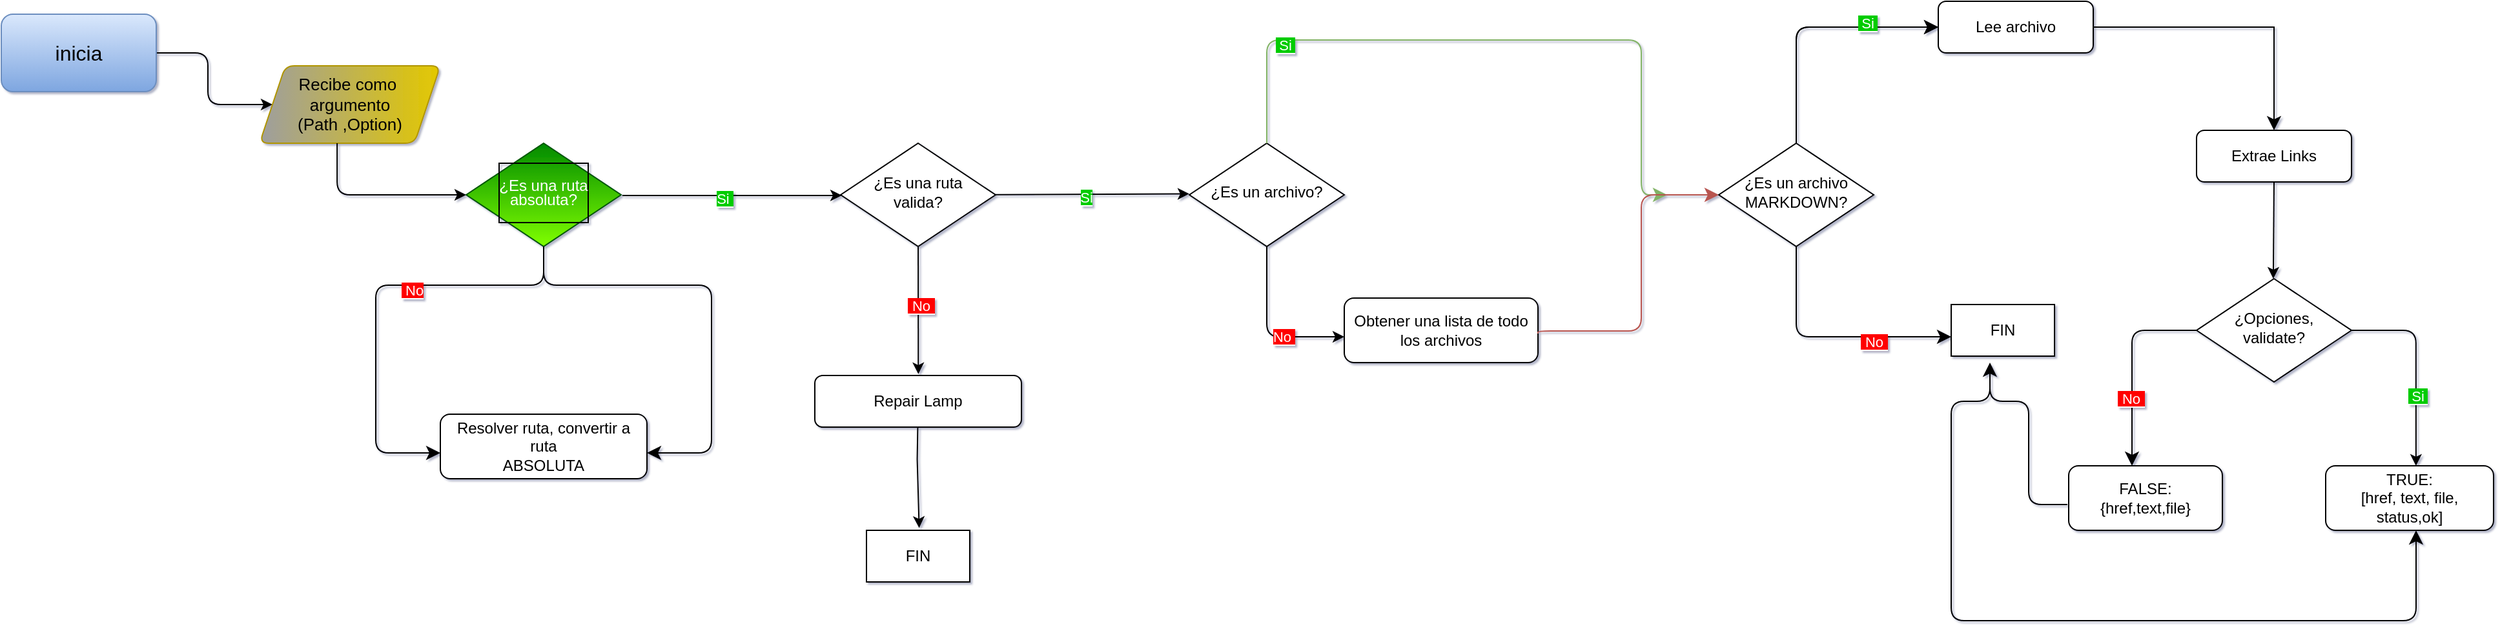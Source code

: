 <mxfile version="21.6.9" type="github">
  <diagram id="C5RBs43oDa-KdzZeNtuy" name="Page-1">
    <mxGraphModel dx="3185" dy="1060" grid="1" gridSize="20" guides="1" tooltips="1" connect="0" arrows="1" fold="1" page="0" pageScale="1" pageWidth="980" pageHeight="1390" background="none" math="0" shadow="1">
      <root>
        <mxCell id="WIyWlLk6GJQsqaUBKTNV-0" />
        <mxCell id="WIyWlLk6GJQsqaUBKTNV-1" parent="WIyWlLk6GJQsqaUBKTNV-0" />
        <mxCell id="WIyWlLk6GJQsqaUBKTNV-6" value="&lt;p style=&quot;line-height: 90%;&quot;&gt;¿Es una ruta&lt;br&gt;absoluta?&lt;/p&gt;" style="rhombus;whiteSpace=wrap;html=1;shadow=0;fontFamily=Helvetica;fontSize=12;align=center;strokeWidth=1;spacing=6;spacingTop=-4;labelBackgroundColor=none;labelBorderColor=default;fillColor=#008a00;fontColor=#ffffff;strokeColor=#005700;gradientColor=#80FF00;" parent="WIyWlLk6GJQsqaUBKTNV-1" vertex="1">
          <mxGeometry x="-580" y="160" width="120" height="80" as="geometry" />
        </mxCell>
        <mxCell id="WIyWlLk6GJQsqaUBKTNV-11" value="Resolver ruta, convertir a ruta&lt;br&gt;ABSOLUTA" style="rounded=1;whiteSpace=wrap;html=1;fontSize=12;glass=0;strokeWidth=1;shadow=0;" parent="WIyWlLk6GJQsqaUBKTNV-1" vertex="1">
          <mxGeometry x="-600" y="370" width="160" height="50" as="geometry" />
        </mxCell>
        <mxCell id="c_P0hSTcN6kzpW9nxXxJ-16" value="" style="edgeStyle=elbowEdgeStyle;elbow=horizontal;html=1;rounded=1;curved=0;sourcePerimeterSpacing=0;targetPerimeterSpacing=0;startSize=6;endSize=6;" parent="WIyWlLk6GJQsqaUBKTNV-1" edge="1">
          <mxGeometry relative="1" as="geometry">
            <mxPoint x="-820" y="90" as="sourcePoint" />
            <mxPoint x="-730" y="130" as="targetPoint" />
            <Array as="points">
              <mxPoint x="-780" y="100" />
            </Array>
          </mxGeometry>
        </mxCell>
        <mxCell id="c_P0hSTcN6kzpW9nxXxJ-18" value="&lt;font style=&quot;font-size: 13px;&quot;&gt;Recibe como&amp;nbsp;&lt;br&gt;argumento&lt;br&gt;(Path ,Option)&lt;/font&gt;" style="shape=parallelogram;perimeter=parallelogramPerimeter;whiteSpace=wrap;html=1;fixedSize=1;rounded=1;arcSize=14;fillColor=#e3c800;fontColor=#000000;strokeColor=#B09500;gradientColor=#9E9E9E;gradientDirection=west;" parent="WIyWlLk6GJQsqaUBKTNV-1" vertex="1">
          <mxGeometry x="-740" y="100" width="140" height="60" as="geometry" />
        </mxCell>
        <mxCell id="c_P0hSTcN6kzpW9nxXxJ-19" value="" style="edgeStyle=elbowEdgeStyle;elbow=vertical;html=1;rounded=1;curved=0;sourcePerimeterSpacing=0;targetPerimeterSpacing=0;startSize=6;endSize=6;exitX=0.429;exitY=1;exitDx=0;exitDy=0;exitPerimeter=0;" parent="WIyWlLk6GJQsqaUBKTNV-1" source="c_P0hSTcN6kzpW9nxXxJ-18" edge="1">
          <mxGeometry relative="1" as="geometry">
            <mxPoint x="-680" y="170" as="sourcePoint" />
            <mxPoint x="-580" y="200" as="targetPoint" />
            <Array as="points">
              <mxPoint x="-620" y="200" />
            </Array>
          </mxGeometry>
        </mxCell>
        <mxCell id="c_P0hSTcN6kzpW9nxXxJ-54" value="" style="endArrow=classic;html=1;rounded=0;" parent="WIyWlLk6GJQsqaUBKTNV-1" edge="1">
          <mxGeometry width="50" height="50" relative="1" as="geometry">
            <mxPoint x="-459" y="200.44" as="sourcePoint" />
            <mxPoint x="-289" y="200.44" as="targetPoint" />
          </mxGeometry>
        </mxCell>
        <mxCell id="c_P0hSTcN6kzpW9nxXxJ-58" value="&lt;font style=&quot;background-color: rgb(0, 204, 0);&quot; color=&quot;#ffffff&quot;&gt;Si&amp;nbsp;&lt;/font&gt;" style="edgeLabel;html=1;align=center;verticalAlign=middle;resizable=0;points=[];" parent="c_P0hSTcN6kzpW9nxXxJ-54" vertex="1" connectable="0">
          <mxGeometry x="-0.073" y="-2" relative="1" as="geometry">
            <mxPoint as="offset" />
          </mxGeometry>
        </mxCell>
        <mxCell id="c_P0hSTcN6kzpW9nxXxJ-59" value="¿Es una ruta&lt;br&gt;valida?" style="rhombus;whiteSpace=wrap;html=1;shadow=0;fontFamily=Helvetica;fontSize=12;align=center;strokeWidth=1;spacing=6;spacingTop=-4;" parent="WIyWlLk6GJQsqaUBKTNV-1" vertex="1">
          <mxGeometry x="-290" y="160" width="120" height="80" as="geometry" />
        </mxCell>
        <mxCell id="c_P0hSTcN6kzpW9nxXxJ-60" value="" style="endArrow=classic;html=1;rounded=0;" parent="WIyWlLk6GJQsqaUBKTNV-1" edge="1">
          <mxGeometry width="50" height="50" relative="1" as="geometry">
            <mxPoint x="-170" y="199.87" as="sourcePoint" />
            <mxPoint x="-20" y="199.23" as="targetPoint" />
          </mxGeometry>
        </mxCell>
        <mxCell id="c_P0hSTcN6kzpW9nxXxJ-61" value="&lt;font style=&quot;background-color: rgb(0, 204, 0);&quot; color=&quot;#ffffff&quot;&gt;Si&lt;/font&gt;" style="edgeLabel;html=1;align=center;verticalAlign=middle;resizable=0;points=[];" parent="c_P0hSTcN6kzpW9nxXxJ-60" vertex="1" connectable="0">
          <mxGeometry x="-0.073" y="-2" relative="1" as="geometry">
            <mxPoint as="offset" />
          </mxGeometry>
        </mxCell>
        <mxCell id="c_P0hSTcN6kzpW9nxXxJ-62" value="¿Es un archivo?" style="rhombus;whiteSpace=wrap;html=1;shadow=0;fontFamily=Helvetica;fontSize=12;align=center;strokeWidth=1;spacing=6;spacingTop=-4;" parent="WIyWlLk6GJQsqaUBKTNV-1" vertex="1">
          <mxGeometry x="-20" y="160" width="120" height="80" as="geometry" />
        </mxCell>
        <mxCell id="c_P0hSTcN6kzpW9nxXxJ-70" value="" style="edgeStyle=elbowEdgeStyle;elbow=vertical;html=1;rounded=1;curved=0;sourcePerimeterSpacing=0;targetPerimeterSpacing=0;startSize=6;endSize=6;" parent="WIyWlLk6GJQsqaUBKTNV-1" edge="1">
          <mxGeometry relative="1" as="geometry">
            <mxPoint x="40" y="240" as="sourcePoint" />
            <mxPoint x="100" y="310" as="targetPoint" />
            <Array as="points">
              <mxPoint x="70" y="310" />
            </Array>
          </mxGeometry>
        </mxCell>
        <mxCell id="c_P0hSTcN6kzpW9nxXxJ-73" value="&lt;span style=&quot;background-color: rgb(255, 0, 0);&quot;&gt;&lt;font color=&quot;#ffffff&quot;&gt;No&amp;nbsp;&lt;/font&gt;&lt;/span&gt;" style="edgeLabel;html=1;align=center;verticalAlign=middle;resizable=0;points=[];" parent="c_P0hSTcN6kzpW9nxXxJ-70" vertex="1" connectable="0">
          <mxGeometry x="0.278" relative="1" as="geometry">
            <mxPoint as="offset" />
          </mxGeometry>
        </mxCell>
        <mxCell id="c_P0hSTcN6kzpW9nxXxJ-74" value="Obtener una lista de todo los archivos" style="rounded=1;whiteSpace=wrap;html=1;fontSize=12;glass=0;strokeWidth=1;shadow=0;" parent="WIyWlLk6GJQsqaUBKTNV-1" vertex="1">
          <mxGeometry x="100" y="280" width="150" height="50" as="geometry" />
        </mxCell>
        <mxCell id="c_P0hSTcN6kzpW9nxXxJ-87" value="" style="edgeStyle=segmentEdgeStyle;endArrow=classic;html=1;endSize=8;startSize=8;sourcePerimeterSpacing=0;targetPerimeterSpacing=0;rounded=1;shadow=0;fillColor=#d5e8d4;strokeColor=#82b366;" parent="WIyWlLk6GJQsqaUBKTNV-1" edge="1">
          <mxGeometry width="100" relative="1" as="geometry">
            <mxPoint x="40" y="160" as="sourcePoint" />
            <mxPoint x="350" y="200" as="targetPoint" />
            <Array as="points">
              <mxPoint x="40" y="80" />
              <mxPoint x="330" y="80" />
              <mxPoint x="330" y="200" />
            </Array>
          </mxGeometry>
        </mxCell>
        <mxCell id="c_P0hSTcN6kzpW9nxXxJ-153" value="&lt;font style=&quot;background-color: rgb(0, 204, 0);&quot; color=&quot;#ffffff&quot;&gt;&amp;nbsp;Si&amp;nbsp;&lt;/font&gt;" style="edgeLabel;html=1;align=center;verticalAlign=middle;resizable=0;points=[];" parent="c_P0hSTcN6kzpW9nxXxJ-87" vertex="1" connectable="0">
          <mxGeometry x="-0.634" y="-4" relative="1" as="geometry">
            <mxPoint as="offset" />
          </mxGeometry>
        </mxCell>
        <mxCell id="c_P0hSTcN6kzpW9nxXxJ-90" value="" style="edgeStyle=segmentEdgeStyle;endArrow=classic;html=1;endSize=8;startSize=8;sourcePerimeterSpacing=0;targetPerimeterSpacing=0;rounded=1;fillColor=#f8cecc;strokeColor=#b85450;" parent="WIyWlLk6GJQsqaUBKTNV-1" edge="1">
          <mxGeometry width="100" relative="1" as="geometry">
            <mxPoint x="250" y="307.5" as="sourcePoint" />
            <mxPoint x="390" y="200" as="targetPoint" />
            <Array as="points">
              <mxPoint x="250" y="305.5" />
              <mxPoint x="330" y="305.5" />
              <mxPoint x="330" y="200.5" />
            </Array>
          </mxGeometry>
        </mxCell>
        <mxCell id="c_P0hSTcN6kzpW9nxXxJ-93" value="¿Es un archivo&lt;br&gt;MARKDOWN?" style="rhombus;whiteSpace=wrap;html=1;shadow=0;fontFamily=Helvetica;fontSize=12;align=center;strokeWidth=1;spacing=6;spacingTop=-4;" parent="WIyWlLk6GJQsqaUBKTNV-1" vertex="1">
          <mxGeometry x="390" y="160" width="120" height="80" as="geometry" />
        </mxCell>
        <mxCell id="c_P0hSTcN6kzpW9nxXxJ-94" value="" style="edgeStyle=segmentEdgeStyle;endArrow=classic;html=1;endSize=8;startSize=8;sourcePerimeterSpacing=0;targetPerimeterSpacing=0;exitX=0.5;exitY=0;exitDx=0;exitDy=0;rounded=1;" parent="WIyWlLk6GJQsqaUBKTNV-1" source="c_P0hSTcN6kzpW9nxXxJ-93" edge="1">
          <mxGeometry width="100" relative="1" as="geometry">
            <mxPoint x="420" y="70" as="sourcePoint" />
            <mxPoint x="560" y="70" as="targetPoint" />
            <Array as="points">
              <mxPoint x="450" y="70" />
            </Array>
          </mxGeometry>
        </mxCell>
        <mxCell id="c_P0hSTcN6kzpW9nxXxJ-96" value="&amp;nbsp;Si&amp;nbsp;" style="edgeLabel;html=1;align=center;verticalAlign=middle;resizable=0;points=[];" parent="c_P0hSTcN6kzpW9nxXxJ-94" vertex="1" connectable="0">
          <mxGeometry x="0.452" y="3" relative="1" as="geometry">
            <mxPoint as="offset" />
          </mxGeometry>
        </mxCell>
        <mxCell id="c_P0hSTcN6kzpW9nxXxJ-97" value="Lee archivo" style="rounded=1;whiteSpace=wrap;html=1;fontSize=12;glass=0;strokeWidth=1;shadow=0;" parent="WIyWlLk6GJQsqaUBKTNV-1" vertex="1">
          <mxGeometry x="560" y="50" width="120" height="40" as="geometry" />
        </mxCell>
        <mxCell id="c_P0hSTcN6kzpW9nxXxJ-98" value="" style="edgeStyle=segmentEdgeStyle;endArrow=classic;html=1;endSize=8;startSize=8;sourcePerimeterSpacing=0;targetPerimeterSpacing=0;exitX=0.5;exitY=0;exitDx=0;exitDy=0;rounded=1;" parent="WIyWlLk6GJQsqaUBKTNV-1" edge="1">
          <mxGeometry width="100" relative="1" as="geometry">
            <mxPoint x="450" y="160" as="sourcePoint" />
            <mxPoint x="560" y="70" as="targetPoint" />
            <Array as="points">
              <mxPoint x="450" y="70" />
            </Array>
          </mxGeometry>
        </mxCell>
        <mxCell id="c_P0hSTcN6kzpW9nxXxJ-99" value="&lt;font style=&quot;background-color: rgb(0, 204, 0);&quot; color=&quot;#ffffff&quot;&gt;&amp;nbsp;Si&amp;nbsp;&lt;/font&gt;" style="edgeLabel;html=1;align=center;verticalAlign=middle;resizable=0;points=[];" parent="c_P0hSTcN6kzpW9nxXxJ-98" vertex="1" connectable="0">
          <mxGeometry x="0.452" y="3" relative="1" as="geometry">
            <mxPoint as="offset" />
          </mxGeometry>
        </mxCell>
        <mxCell id="c_P0hSTcN6kzpW9nxXxJ-100" value="" style="edgeStyle=segmentEdgeStyle;endArrow=classic;html=1;endSize=8;startSize=8;sourcePerimeterSpacing=0;targetPerimeterSpacing=0;exitX=0.5;exitY=1;exitDx=0;exitDy=0;rounded=1;" parent="WIyWlLk6GJQsqaUBKTNV-1" source="c_P0hSTcN6kzpW9nxXxJ-93" edge="1">
          <mxGeometry width="100" relative="1" as="geometry">
            <mxPoint x="435" y="310" as="sourcePoint" />
            <mxPoint x="570" y="310" as="targetPoint" />
            <Array as="points">
              <mxPoint x="450" y="310" />
              <mxPoint x="545" y="310" />
            </Array>
          </mxGeometry>
        </mxCell>
        <mxCell id="c_P0hSTcN6kzpW9nxXxJ-102" value="&lt;span style=&quot;background-color: rgb(255, 0, 0);&quot;&gt;&lt;font color=&quot;#ffffff&quot;&gt;&amp;nbsp;No&amp;nbsp;&lt;/font&gt;&lt;/span&gt;" style="edgeLabel;html=1;align=center;verticalAlign=middle;resizable=0;points=[];" parent="c_P0hSTcN6kzpW9nxXxJ-100" vertex="1" connectable="0">
          <mxGeometry x="0.361" y="-4" relative="1" as="geometry">
            <mxPoint as="offset" />
          </mxGeometry>
        </mxCell>
        <mxCell id="c_P0hSTcN6kzpW9nxXxJ-110" value="&lt;span style=&quot;font-weight: 400;&quot;&gt;FIN&lt;/span&gt;" style="rounded=0;whiteSpace=wrap;html=1;fontStyle=1" parent="WIyWlLk6GJQsqaUBKTNV-1" vertex="1">
          <mxGeometry x="570" y="285" width="80" height="40" as="geometry" />
        </mxCell>
        <mxCell id="c_P0hSTcN6kzpW9nxXxJ-112" value="" style="edgeStyle=segmentEdgeStyle;endArrow=classic;html=1;curved=0;rounded=0;endSize=8;startSize=8;sourcePerimeterSpacing=0;targetPerimeterSpacing=0;exitX=1;exitY=0.5;exitDx=0;exitDy=0;" parent="WIyWlLk6GJQsqaUBKTNV-1" source="c_P0hSTcN6kzpW9nxXxJ-97" edge="1">
          <mxGeometry width="100" relative="1" as="geometry">
            <mxPoint x="720" y="80" as="sourcePoint" />
            <mxPoint x="820" y="150" as="targetPoint" />
            <Array as="points">
              <mxPoint x="820" y="70" />
            </Array>
          </mxGeometry>
        </mxCell>
        <mxCell id="c_P0hSTcN6kzpW9nxXxJ-113" value="Extrae Links" style="rounded=1;whiteSpace=wrap;html=1;fontSize=12;glass=0;strokeWidth=1;shadow=0;" parent="WIyWlLk6GJQsqaUBKTNV-1" vertex="1">
          <mxGeometry x="760" y="150" width="120" height="40" as="geometry" />
        </mxCell>
        <mxCell id="c_P0hSTcN6kzpW9nxXxJ-114" value="" style="edgeStyle=none;orthogonalLoop=1;jettySize=auto;html=1;rounded=0;" parent="WIyWlLk6GJQsqaUBKTNV-1" edge="1">
          <mxGeometry width="100" relative="1" as="geometry">
            <mxPoint x="820" y="190" as="sourcePoint" />
            <mxPoint x="819.44" y="265" as="targetPoint" />
            <Array as="points" />
          </mxGeometry>
        </mxCell>
        <mxCell id="c_P0hSTcN6kzpW9nxXxJ-120" style="edgeStyle=orthogonalEdgeStyle;rounded=1;orthogonalLoop=1;jettySize=auto;html=1;entryX=0.538;entryY=0;entryDx=0;entryDy=0;entryPerimeter=0;" parent="WIyWlLk6GJQsqaUBKTNV-1" source="c_P0hSTcN6kzpW9nxXxJ-115" target="c_P0hSTcN6kzpW9nxXxJ-121" edge="1">
          <mxGeometry relative="1" as="geometry">
            <mxPoint x="930" y="400" as="targetPoint" />
            <Array as="points">
              <mxPoint x="930" y="305" />
            </Array>
          </mxGeometry>
        </mxCell>
        <mxCell id="c_P0hSTcN6kzpW9nxXxJ-123" value="&lt;font color=&quot;#ffffff&quot; style=&quot;background-color: rgb(0, 204, 0);&quot;&gt;&amp;nbsp;Si&amp;nbsp;&lt;/font&gt;" style="edgeLabel;html=1;align=center;verticalAlign=middle;resizable=0;points=[];" parent="c_P0hSTcN6kzpW9nxXxJ-120" vertex="1" connectable="0">
          <mxGeometry x="0.298" y="1" relative="1" as="geometry">
            <mxPoint as="offset" />
          </mxGeometry>
        </mxCell>
        <mxCell id="c_P0hSTcN6kzpW9nxXxJ-115" value="¿Opciones,&lt;br&gt;validate?" style="rhombus;whiteSpace=wrap;html=1;shadow=0;fontFamily=Helvetica;fontSize=12;align=center;strokeWidth=1;spacing=6;spacingTop=-4;" parent="WIyWlLk6GJQsqaUBKTNV-1" vertex="1">
          <mxGeometry x="760" y="265" width="120" height="80" as="geometry" />
        </mxCell>
        <mxCell id="c_P0hSTcN6kzpW9nxXxJ-118" value="" style="edgeStyle=segmentEdgeStyle;endArrow=classic;html=1;endSize=8;startSize=8;sourcePerimeterSpacing=0;targetPerimeterSpacing=0;exitX=0;exitY=0.5;exitDx=0;exitDy=0;rounded=1;" parent="WIyWlLk6GJQsqaUBKTNV-1" source="c_P0hSTcN6kzpW9nxXxJ-115" edge="1">
          <mxGeometry width="100" relative="1" as="geometry">
            <mxPoint x="740" y="307.5" as="sourcePoint" />
            <mxPoint x="710" y="410" as="targetPoint" />
            <Array as="points">
              <mxPoint x="710" y="305" />
            </Array>
          </mxGeometry>
        </mxCell>
        <mxCell id="c_P0hSTcN6kzpW9nxXxJ-167" value="&lt;span style=&quot;background-color: rgb(255, 0, 0);&quot;&gt;&lt;font color=&quot;#ffffff&quot;&gt;&amp;nbsp;No&amp;nbsp;&lt;/font&gt;&lt;/span&gt;" style="edgeLabel;html=1;align=center;verticalAlign=middle;resizable=0;points=[];" parent="c_P0hSTcN6kzpW9nxXxJ-118" vertex="1" connectable="0">
          <mxGeometry x="0.32" y="-1" relative="1" as="geometry">
            <mxPoint as="offset" />
          </mxGeometry>
        </mxCell>
        <mxCell id="c_P0hSTcN6kzpW9nxXxJ-121" value="TRUE:&lt;br&gt;[href, text, file, status,ok]" style="rounded=1;whiteSpace=wrap;html=1;fontSize=12;glass=0;strokeWidth=1;shadow=0;" parent="WIyWlLk6GJQsqaUBKTNV-1" vertex="1">
          <mxGeometry x="860" y="410" width="130" height="50" as="geometry" />
        </mxCell>
        <mxCell id="c_P0hSTcN6kzpW9nxXxJ-122" value="FALSE:&lt;br&gt;{href,text,file}" style="rounded=1;whiteSpace=wrap;html=1;fontSize=12;glass=0;strokeWidth=1;shadow=0;" parent="WIyWlLk6GJQsqaUBKTNV-1" vertex="1">
          <mxGeometry x="661" y="410" width="119" height="50" as="geometry" />
        </mxCell>
        <mxCell id="c_P0hSTcN6kzpW9nxXxJ-127" value="" style="edgeStyle=segmentEdgeStyle;endArrow=classic;html=1;endSize=8;startSize=8;sourcePerimeterSpacing=0;targetPerimeterSpacing=0;rounded=1;" parent="WIyWlLk6GJQsqaUBKTNV-1" edge="1">
          <mxGeometry width="100" relative="1" as="geometry">
            <mxPoint x="660" y="440" as="sourcePoint" />
            <mxPoint x="600" y="330" as="targetPoint" />
            <Array as="points">
              <mxPoint x="630" y="440" />
              <mxPoint x="630" y="360" />
              <mxPoint x="600" y="360" />
            </Array>
          </mxGeometry>
        </mxCell>
        <mxCell id="c_P0hSTcN6kzpW9nxXxJ-125" value="" style="edgeStyle=segmentEdgeStyle;endArrow=classic;html=1;endSize=8;startSize=8;sourcePerimeterSpacing=0;targetPerimeterSpacing=0;rounded=1;" parent="WIyWlLk6GJQsqaUBKTNV-1" edge="1">
          <mxGeometry width="100" relative="1" as="geometry">
            <mxPoint x="600" y="340" as="sourcePoint" />
            <mxPoint x="930" y="460" as="targetPoint" />
            <Array as="points">
              <mxPoint x="600" y="360" />
              <mxPoint x="570" y="360" />
              <mxPoint x="570" y="530" />
              <mxPoint x="930" y="530" />
            </Array>
          </mxGeometry>
        </mxCell>
        <mxCell id="c_P0hSTcN6kzpW9nxXxJ-139" value="" style="edgeStyle=segmentEdgeStyle;endArrow=classic;html=1;rounded=1;endSize=8;startSize=8;sourcePerimeterSpacing=0;targetPerimeterSpacing=0;labelBackgroundColor=#2cba4f;" parent="WIyWlLk6GJQsqaUBKTNV-1" edge="1">
          <mxGeometry width="100" relative="1" as="geometry">
            <mxPoint x="-520" y="240" as="sourcePoint" />
            <mxPoint x="-600" y="400" as="targetPoint" />
            <Array as="points">
              <mxPoint x="-520" y="270" />
              <mxPoint x="-650" y="270" />
              <mxPoint x="-650" y="400" />
            </Array>
          </mxGeometry>
        </mxCell>
        <mxCell id="c_P0hSTcN6kzpW9nxXxJ-150" value="&lt;font style=&quot;background-color: rgb(255, 0, 0);&quot; color=&quot;#ffffff&quot;&gt;&amp;nbsp;No&lt;/font&gt;" style="edgeLabel;html=1;align=center;verticalAlign=middle;resizable=0;points=[];fillColor=#00CC00;" parent="c_P0hSTcN6kzpW9nxXxJ-139" vertex="1" connectable="0">
          <mxGeometry x="-0.227" y="4" relative="1" as="geometry">
            <mxPoint x="-1" as="offset" />
          </mxGeometry>
        </mxCell>
        <mxCell id="c_P0hSTcN6kzpW9nxXxJ-140" value="" style="edgeStyle=segmentEdgeStyle;endArrow=classic;html=1;rounded=1;endSize=8;startSize=8;sourcePerimeterSpacing=0;targetPerimeterSpacing=0;" parent="WIyWlLk6GJQsqaUBKTNV-1" edge="1">
          <mxGeometry width="100" relative="1" as="geometry">
            <mxPoint x="-520" y="240" as="sourcePoint" />
            <mxPoint x="-440" y="400" as="targetPoint" />
            <Array as="points">
              <mxPoint x="-520" y="270" />
              <mxPoint x="-390" y="270" />
              <mxPoint x="-390" y="400" />
            </Array>
          </mxGeometry>
        </mxCell>
        <mxCell id="c_P0hSTcN6kzpW9nxXxJ-145" value="" style="edgeStyle=none;orthogonalLoop=1;jettySize=auto;html=1;rounded=0;exitX=0.479;exitY=1.006;exitDx=0;exitDy=0;exitPerimeter=0;entryX=0.501;entryY=-0.027;entryDx=0;entryDy=0;entryPerimeter=0;labelBackgroundColor=#FF0000;fontColor=#FFFFFF;" parent="WIyWlLk6GJQsqaUBKTNV-1" target="c_P0hSTcN6kzpW9nxXxJ-146" edge="1">
          <mxGeometry width="100" relative="1" as="geometry">
            <mxPoint x="-229.97" y="240.48" as="sourcePoint" />
            <mxPoint x="-230" y="320" as="targetPoint" />
            <Array as="points" />
          </mxGeometry>
        </mxCell>
        <mxCell id="c_P0hSTcN6kzpW9nxXxJ-152" value="&lt;font style=&quot;background-color: rgb(255, 0, 0);&quot; color=&quot;#ffffff&quot;&gt;&amp;nbsp;No&amp;nbsp;&lt;/font&gt;" style="edgeLabel;html=1;align=center;verticalAlign=middle;resizable=0;points=[];" parent="c_P0hSTcN6kzpW9nxXxJ-145" vertex="1" connectable="0">
          <mxGeometry x="-0.095" y="2" relative="1" as="geometry">
            <mxPoint y="1" as="offset" />
          </mxGeometry>
        </mxCell>
        <mxCell id="c_P0hSTcN6kzpW9nxXxJ-146" value="Repair Lamp" style="rounded=1;whiteSpace=wrap;html=1;fontSize=12;glass=0;strokeWidth=1;shadow=0;" parent="WIyWlLk6GJQsqaUBKTNV-1" vertex="1">
          <mxGeometry x="-310" y="340" width="160" height="40" as="geometry" />
        </mxCell>
        <mxCell id="c_P0hSTcN6kzpW9nxXxJ-147" value="" style="edgeStyle=none;orthogonalLoop=1;jettySize=auto;html=1;rounded=0;exitX=0.481;exitY=1.085;exitDx=0;exitDy=0;exitPerimeter=0;entryX=0.51;entryY=-0.047;entryDx=0;entryDy=0;entryPerimeter=0;" parent="WIyWlLk6GJQsqaUBKTNV-1" target="c_P0hSTcN6kzpW9nxXxJ-149" edge="1">
          <mxGeometry width="100" relative="1" as="geometry">
            <mxPoint x="-230.3" y="380" as="sourcePoint" />
            <mxPoint x="-230.38" y="455" as="targetPoint" />
            <Array as="points">
              <mxPoint x="-230.71" y="405" />
            </Array>
          </mxGeometry>
        </mxCell>
        <mxCell id="c_P0hSTcN6kzpW9nxXxJ-149" value="&lt;span style=&quot;font-weight: 400;&quot;&gt;FIN&lt;/span&gt;" style="rounded=0;whiteSpace=wrap;html=1;fontStyle=1" parent="WIyWlLk6GJQsqaUBKTNV-1" vertex="1">
          <mxGeometry x="-270" y="460" width="80" height="40" as="geometry" />
        </mxCell>
        <mxCell id="OKykm5RTqsN0eD7takWw-0" value="&lt;font style=&quot;font-size: 16px;&quot;&gt;inicia&lt;/font&gt;" style="rounded=1;whiteSpace=wrap;html=1;fillColor=#dae8fc;gradientColor=#7ea6e0;strokeColor=#6c8ebf;" vertex="1" parent="WIyWlLk6GJQsqaUBKTNV-1">
          <mxGeometry x="-940" y="60" width="120" height="60" as="geometry" />
        </mxCell>
      </root>
    </mxGraphModel>
  </diagram>
</mxfile>
